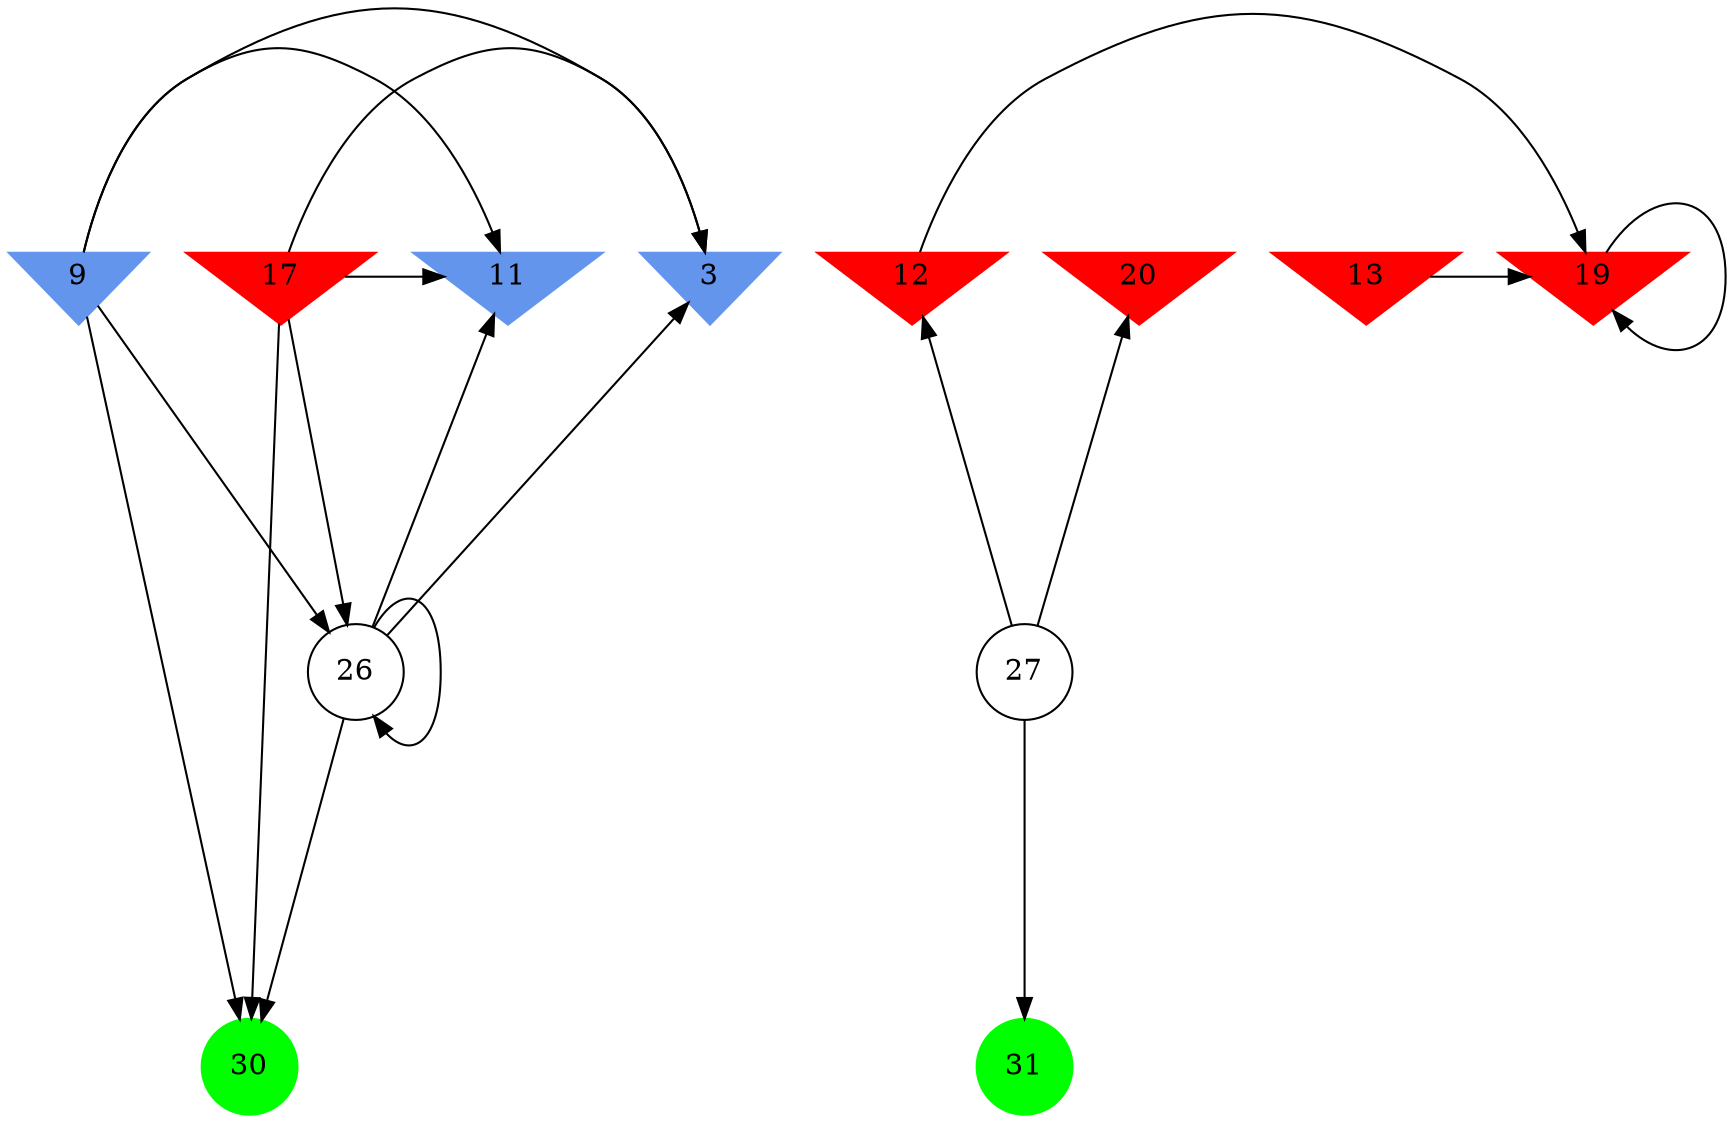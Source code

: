 digraph brain {
	ranksep=2.0;
	3 [shape=invtriangle,style=filled,color=cornflowerblue];
	9 [shape=invtriangle,style=filled,color=cornflowerblue];
	11 [shape=invtriangle,style=filled,color=cornflowerblue];
	12 [shape=invtriangle,style=filled,color=red];
	13 [shape=invtriangle,style=filled,color=red];
	17 [shape=invtriangle,style=filled,color=red];
	19 [shape=invtriangle,style=filled,color=red];
	20 [shape=invtriangle,style=filled,color=red];
	26 [shape=circle,color=black];
	27 [shape=circle,color=black];
	30 [shape=circle,style=filled,color=green];
	31 [shape=circle,style=filled,color=green];
	27	->	31;
	27	->	20;
	27	->	12;
	12	->	19;
	13	->	19;
	19	->	19;
	17	->	3;
	17	->	11;
	17	->	26;
	17	->	30;
	26	->	3;
	26	->	11;
	26	->	26;
	26	->	30;
	9	->	3;
	9	->	11;
	9	->	26;
	9	->	30;
	{ rank=same; 3; 9; 11; 12; 13; 17; 19; 20; }
	{ rank=same; 26; 27; }
	{ rank=same; 30; 31; }
}
